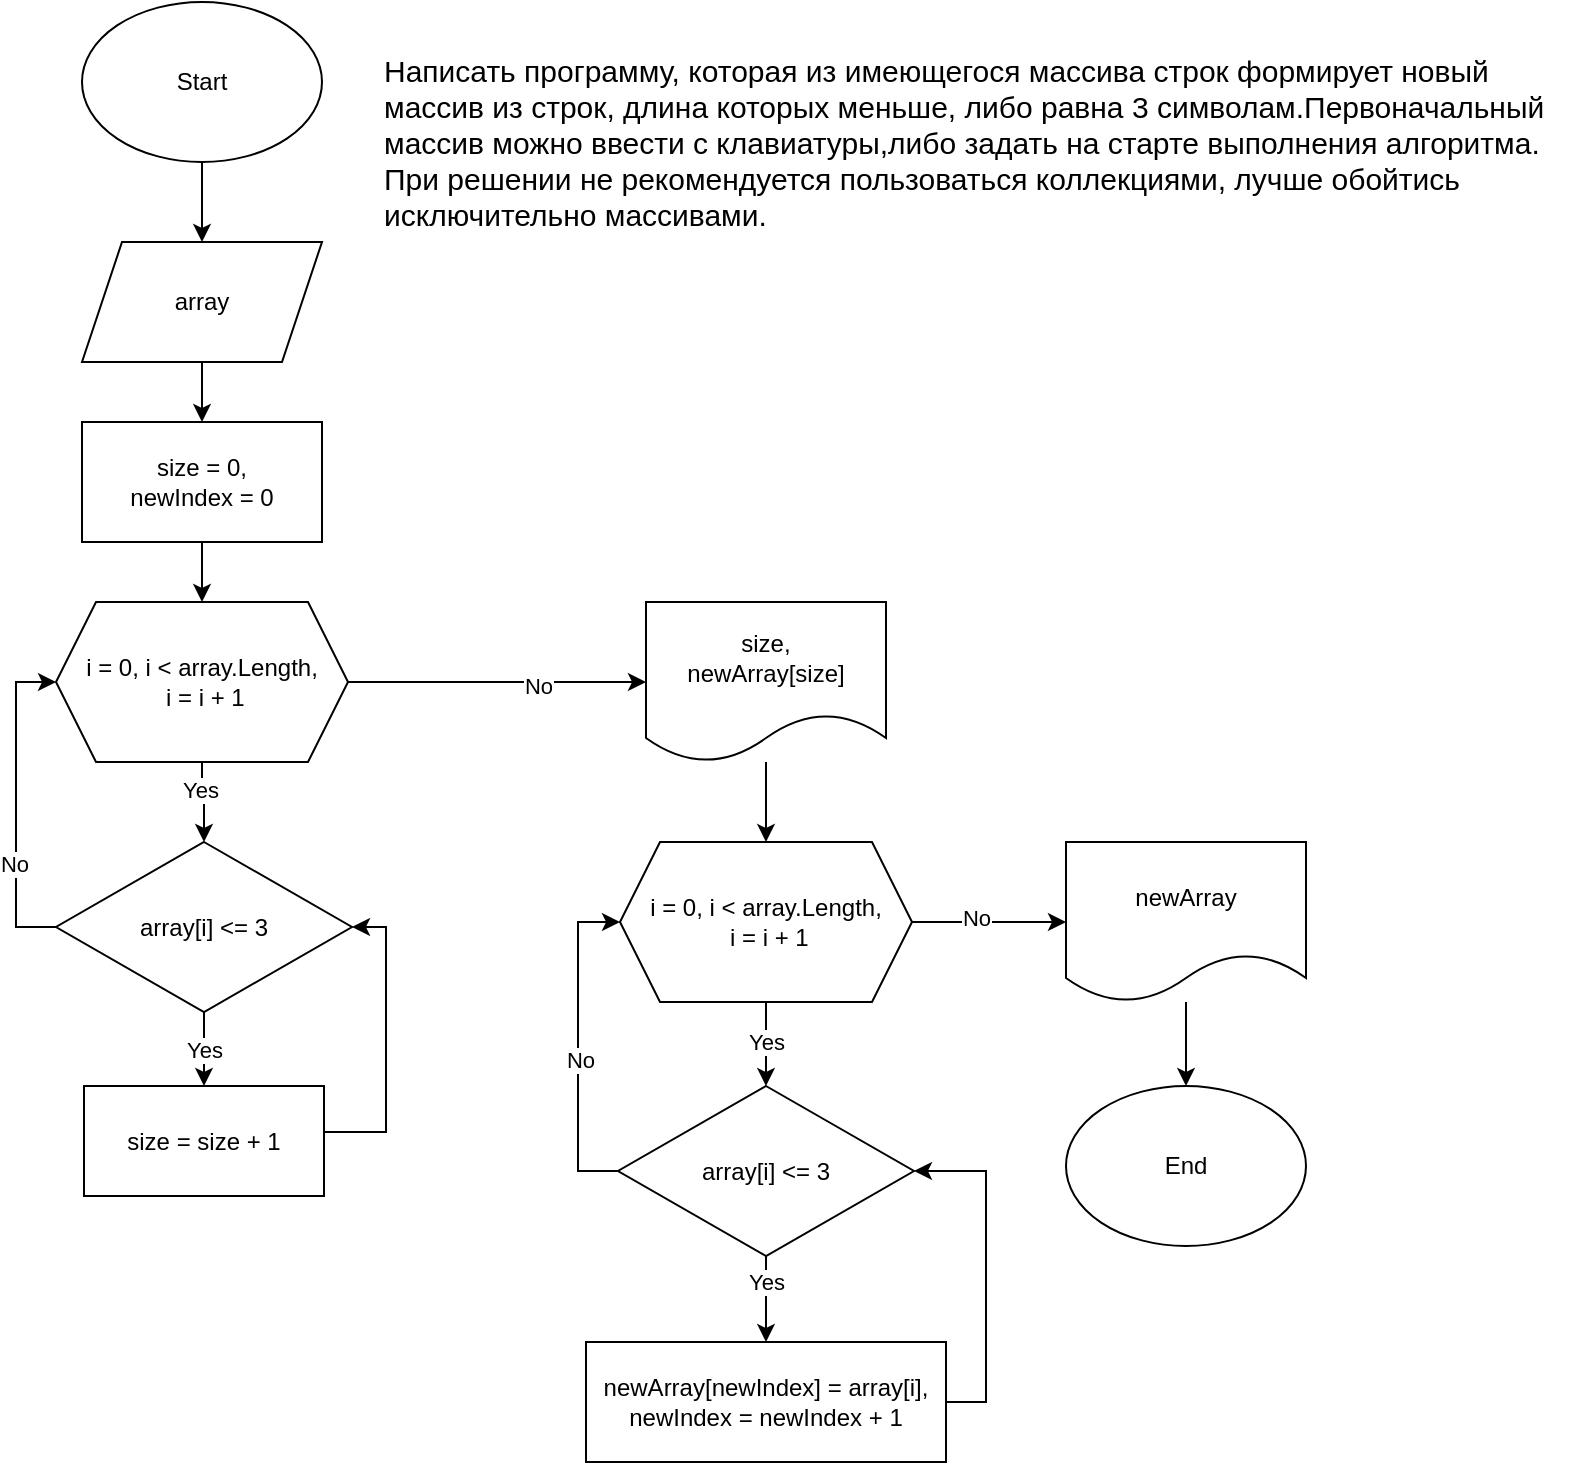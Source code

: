 <mxfile version="22.0.6" type="device">
  <diagram name="Страница — 1" id="OrKYg2rjuyZlXDkUt2P5">
    <mxGraphModel dx="1386" dy="783" grid="1" gridSize="10" guides="1" tooltips="1" connect="1" arrows="1" fold="1" page="1" pageScale="1" pageWidth="827" pageHeight="1169" math="0" shadow="0">
      <root>
        <mxCell id="0" />
        <mxCell id="1" parent="0" />
        <mxCell id="9ZPheEPlJh35rLyLeIx_-9" value="" style="edgeStyle=orthogonalEdgeStyle;rounded=0;orthogonalLoop=1;jettySize=auto;html=1;" parent="1" source="9ZPheEPlJh35rLyLeIx_-1" target="9ZPheEPlJh35rLyLeIx_-2" edge="1">
          <mxGeometry relative="1" as="geometry" />
        </mxCell>
        <mxCell id="9ZPheEPlJh35rLyLeIx_-1" value="Start" style="ellipse;whiteSpace=wrap;html=1;" parent="1" vertex="1">
          <mxGeometry x="61" y="20" width="120" height="80" as="geometry" />
        </mxCell>
        <mxCell id="9ZPheEPlJh35rLyLeIx_-10" value="" style="edgeStyle=orthogonalEdgeStyle;rounded=0;orthogonalLoop=1;jettySize=auto;html=1;" parent="1" source="9ZPheEPlJh35rLyLeIx_-2" target="9ZPheEPlJh35rLyLeIx_-3" edge="1">
          <mxGeometry relative="1" as="geometry" />
        </mxCell>
        <mxCell id="9ZPheEPlJh35rLyLeIx_-2" value="array" style="shape=parallelogram;perimeter=parallelogramPerimeter;whiteSpace=wrap;html=1;fixedSize=1;" parent="1" vertex="1">
          <mxGeometry x="61" y="140" width="120" height="60" as="geometry" />
        </mxCell>
        <mxCell id="9ZPheEPlJh35rLyLeIx_-11" value="" style="edgeStyle=orthogonalEdgeStyle;rounded=0;orthogonalLoop=1;jettySize=auto;html=1;" parent="1" source="9ZPheEPlJh35rLyLeIx_-3" target="9ZPheEPlJh35rLyLeIx_-4" edge="1">
          <mxGeometry relative="1" as="geometry" />
        </mxCell>
        <mxCell id="9ZPheEPlJh35rLyLeIx_-3" value="size = 0,&lt;br&gt;newIndex = 0" style="rounded=0;whiteSpace=wrap;html=1;" parent="1" vertex="1">
          <mxGeometry x="61" y="230" width="120" height="60" as="geometry" />
        </mxCell>
        <mxCell id="9ZPheEPlJh35rLyLeIx_-28" value="" style="edgeStyle=orthogonalEdgeStyle;rounded=0;orthogonalLoop=1;jettySize=auto;html=1;" parent="1" source="9ZPheEPlJh35rLyLeIx_-4" target="9ZPheEPlJh35rLyLeIx_-6" edge="1">
          <mxGeometry relative="1" as="geometry" />
        </mxCell>
        <mxCell id="9ZPheEPlJh35rLyLeIx_-34" value="Yes" style="edgeLabel;html=1;align=center;verticalAlign=middle;resizable=0;points=[];" parent="9ZPheEPlJh35rLyLeIx_-28" vertex="1" connectable="0">
          <mxGeometry x="-0.35" y="-1" relative="1" as="geometry">
            <mxPoint as="offset" />
          </mxGeometry>
        </mxCell>
        <mxCell id="HlCtUTqniG0Gamh1IIbH-3" value="" style="edgeStyle=orthogonalEdgeStyle;rounded=0;orthogonalLoop=1;jettySize=auto;html=1;" parent="1" source="9ZPheEPlJh35rLyLeIx_-4" target="HlCtUTqniG0Gamh1IIbH-2" edge="1">
          <mxGeometry relative="1" as="geometry" />
        </mxCell>
        <mxCell id="HlCtUTqniG0Gamh1IIbH-4" value="No" style="edgeLabel;html=1;align=center;verticalAlign=middle;resizable=0;points=[];" parent="HlCtUTqniG0Gamh1IIbH-3" vertex="1" connectable="0">
          <mxGeometry x="0.266" y="-2" relative="1" as="geometry">
            <mxPoint as="offset" />
          </mxGeometry>
        </mxCell>
        <mxCell id="9ZPheEPlJh35rLyLeIx_-4" value="i = 0, i &amp;lt; array.Length,&lt;br&gt;&amp;nbsp;i = i + 1" style="shape=hexagon;perimeter=hexagonPerimeter2;whiteSpace=wrap;html=1;fixedSize=1;" parent="1" vertex="1">
          <mxGeometry x="48" y="320" width="146" height="80" as="geometry" />
        </mxCell>
        <mxCell id="9ZPheEPlJh35rLyLeIx_-37" value="" style="edgeStyle=orthogonalEdgeStyle;rounded=0;orthogonalLoop=1;jettySize=auto;html=1;" parent="1" source="9ZPheEPlJh35rLyLeIx_-6" target="9ZPheEPlJh35rLyLeIx_-16" edge="1">
          <mxGeometry relative="1" as="geometry" />
        </mxCell>
        <mxCell id="9ZPheEPlJh35rLyLeIx_-38" value="Yes" style="edgeLabel;html=1;align=center;verticalAlign=middle;resizable=0;points=[];" parent="9ZPheEPlJh35rLyLeIx_-37" vertex="1" connectable="0">
          <mxGeometry x="0.167" relative="1" as="geometry">
            <mxPoint as="offset" />
          </mxGeometry>
        </mxCell>
        <mxCell id="9ZPheEPlJh35rLyLeIx_-42" style="edgeStyle=orthogonalEdgeStyle;rounded=0;orthogonalLoop=1;jettySize=auto;html=1;entryX=0;entryY=0.5;entryDx=0;entryDy=0;" parent="1" source="9ZPheEPlJh35rLyLeIx_-6" target="9ZPheEPlJh35rLyLeIx_-4" edge="1">
          <mxGeometry relative="1" as="geometry">
            <Array as="points">
              <mxPoint x="28" y="483" />
              <mxPoint x="28" y="360" />
            </Array>
          </mxGeometry>
        </mxCell>
        <mxCell id="9ZPheEPlJh35rLyLeIx_-43" value="No" style="edgeLabel;html=1;align=center;verticalAlign=middle;resizable=0;points=[];" parent="9ZPheEPlJh35rLyLeIx_-42" vertex="1" connectable="0">
          <mxGeometry x="-0.366" y="1" relative="1" as="geometry">
            <mxPoint as="offset" />
          </mxGeometry>
        </mxCell>
        <mxCell id="9ZPheEPlJh35rLyLeIx_-6" value="array[i] &amp;lt;= 3" style="rhombus;whiteSpace=wrap;html=1;" parent="1" vertex="1">
          <mxGeometry x="48" y="440" width="148" height="85" as="geometry" />
        </mxCell>
        <mxCell id="9ZPheEPlJh35rLyLeIx_-46" style="edgeStyle=orthogonalEdgeStyle;rounded=0;orthogonalLoop=1;jettySize=auto;html=1;entryX=1;entryY=0.5;entryDx=0;entryDy=0;exitX=1;exitY=0.5;exitDx=0;exitDy=0;" parent="1" source="9ZPheEPlJh35rLyLeIx_-16" target="9ZPheEPlJh35rLyLeIx_-6" edge="1">
          <mxGeometry relative="1" as="geometry">
            <Array as="points">
              <mxPoint x="213" y="585" />
              <mxPoint x="213" y="483" />
            </Array>
          </mxGeometry>
        </mxCell>
        <mxCell id="9ZPheEPlJh35rLyLeIx_-16" value="size = size + 1" style="rounded=0;whiteSpace=wrap;html=1;" parent="1" vertex="1">
          <mxGeometry x="62" y="562" width="120" height="55" as="geometry" />
        </mxCell>
        <mxCell id="9ZPheEPlJh35rLyLeIx_-60" value="" style="edgeStyle=orthogonalEdgeStyle;rounded=0;orthogonalLoop=1;jettySize=auto;html=1;" parent="1" source="9ZPheEPlJh35rLyLeIx_-47" target="9ZPheEPlJh35rLyLeIx_-59" edge="1">
          <mxGeometry relative="1" as="geometry" />
        </mxCell>
        <mxCell id="9ZPheEPlJh35rLyLeIx_-63" value="No" style="edgeLabel;html=1;align=center;verticalAlign=middle;resizable=0;points=[];" parent="9ZPheEPlJh35rLyLeIx_-60" vertex="1" connectable="0">
          <mxGeometry x="-0.169" y="2" relative="1" as="geometry">
            <mxPoint as="offset" />
          </mxGeometry>
        </mxCell>
        <mxCell id="9ZPheEPlJh35rLyLeIx_-64" value="" style="edgeStyle=orthogonalEdgeStyle;rounded=0;orthogonalLoop=1;jettySize=auto;html=1;" parent="1" source="9ZPheEPlJh35rLyLeIx_-47" target="9ZPheEPlJh35rLyLeIx_-50" edge="1">
          <mxGeometry relative="1" as="geometry" />
        </mxCell>
        <mxCell id="9ZPheEPlJh35rLyLeIx_-65" value="Yes" style="edgeLabel;html=1;align=center;verticalAlign=middle;resizable=0;points=[];" parent="9ZPheEPlJh35rLyLeIx_-64" vertex="1" connectable="0">
          <mxGeometry x="-0.667" relative="1" as="geometry">
            <mxPoint y="13" as="offset" />
          </mxGeometry>
        </mxCell>
        <mxCell id="9ZPheEPlJh35rLyLeIx_-47" value="i = 0, i &amp;lt; array.Length,&lt;br&gt;&amp;nbsp;i = i + 1" style="shape=hexagon;perimeter=hexagonPerimeter2;whiteSpace=wrap;html=1;fixedSize=1;" parent="1" vertex="1">
          <mxGeometry x="330" y="440" width="146" height="80" as="geometry" />
        </mxCell>
        <mxCell id="9ZPheEPlJh35rLyLeIx_-52" style="edgeStyle=orthogonalEdgeStyle;rounded=0;orthogonalLoop=1;jettySize=auto;html=1;entryX=0;entryY=0.5;entryDx=0;entryDy=0;exitX=0;exitY=0.5;exitDx=0;exitDy=0;" parent="1" source="9ZPheEPlJh35rLyLeIx_-50" target="9ZPheEPlJh35rLyLeIx_-47" edge="1">
          <mxGeometry relative="1" as="geometry" />
        </mxCell>
        <mxCell id="9ZPheEPlJh35rLyLeIx_-53" value="No" style="edgeLabel;html=1;align=center;verticalAlign=middle;resizable=0;points=[];" parent="9ZPheEPlJh35rLyLeIx_-52" vertex="1" connectable="0">
          <mxGeometry x="-0.08" y="-1" relative="1" as="geometry">
            <mxPoint as="offset" />
          </mxGeometry>
        </mxCell>
        <mxCell id="9ZPheEPlJh35rLyLeIx_-56" value="" style="edgeStyle=orthogonalEdgeStyle;rounded=0;orthogonalLoop=1;jettySize=auto;html=1;" parent="1" source="9ZPheEPlJh35rLyLeIx_-50" target="9ZPheEPlJh35rLyLeIx_-55" edge="1">
          <mxGeometry relative="1" as="geometry" />
        </mxCell>
        <mxCell id="9ZPheEPlJh35rLyLeIx_-57" value="Yes" style="edgeLabel;html=1;align=center;verticalAlign=middle;resizable=0;points=[];" parent="9ZPheEPlJh35rLyLeIx_-56" vertex="1" connectable="0">
          <mxGeometry x="-0.575" y="1" relative="1" as="geometry">
            <mxPoint x="-1" y="4" as="offset" />
          </mxGeometry>
        </mxCell>
        <mxCell id="9ZPheEPlJh35rLyLeIx_-50" value="array[i] &amp;lt;= 3" style="rhombus;whiteSpace=wrap;html=1;" parent="1" vertex="1">
          <mxGeometry x="329" y="562" width="148" height="85" as="geometry" />
        </mxCell>
        <mxCell id="9ZPheEPlJh35rLyLeIx_-58" style="edgeStyle=orthogonalEdgeStyle;rounded=0;orthogonalLoop=1;jettySize=auto;html=1;entryX=1;entryY=0.5;entryDx=0;entryDy=0;exitX=1;exitY=0.5;exitDx=0;exitDy=0;" parent="1" source="9ZPheEPlJh35rLyLeIx_-55" target="9ZPheEPlJh35rLyLeIx_-50" edge="1">
          <mxGeometry relative="1" as="geometry" />
        </mxCell>
        <mxCell id="9ZPheEPlJh35rLyLeIx_-55" value="newArray[newIndex] = array[i],&lt;br&gt;newIndex = newIndex + 1" style="rounded=0;whiteSpace=wrap;html=1;" parent="1" vertex="1">
          <mxGeometry x="313" y="690" width="180" height="60" as="geometry" />
        </mxCell>
        <mxCell id="9ZPheEPlJh35rLyLeIx_-62" value="" style="edgeStyle=orthogonalEdgeStyle;rounded=0;orthogonalLoop=1;jettySize=auto;html=1;" parent="1" source="9ZPheEPlJh35rLyLeIx_-59" target="9ZPheEPlJh35rLyLeIx_-61" edge="1">
          <mxGeometry relative="1" as="geometry" />
        </mxCell>
        <mxCell id="9ZPheEPlJh35rLyLeIx_-59" value="newArray" style="shape=document;whiteSpace=wrap;html=1;boundedLbl=1;" parent="1" vertex="1">
          <mxGeometry x="553" y="440" width="120" height="80" as="geometry" />
        </mxCell>
        <mxCell id="9ZPheEPlJh35rLyLeIx_-61" value="End" style="ellipse;whiteSpace=wrap;html=1;" parent="1" vertex="1">
          <mxGeometry x="553" y="562" width="120" height="80" as="geometry" />
        </mxCell>
        <mxCell id="HlCtUTqniG0Gamh1IIbH-1" value="&lt;font style=&quot;font-size: 15px;&quot;&gt;Написать программу, которая из имеющегося массива строк формирует новый &lt;br&gt;массив из строк, длина которых меньше, либо равна 3 символам.Первоначальный &lt;br&gt;массив можно ввести с клавиатуры,либо задать на старте выполнения алгоритма.&lt;br&gt;При решении не рекомендуется пользоваться коллекциями, лучше обойтись &lt;br&gt;исключительно массивами.&lt;/font&gt;" style="text;html=1;align=left;verticalAlign=middle;resizable=0;points=[];autosize=1;strokeColor=none;fillColor=none;strokeWidth=2;" parent="1" vertex="1">
          <mxGeometry x="210" y="40" width="600" height="100" as="geometry" />
        </mxCell>
        <mxCell id="HlCtUTqniG0Gamh1IIbH-5" value="" style="edgeStyle=orthogonalEdgeStyle;rounded=0;orthogonalLoop=1;jettySize=auto;html=1;" parent="1" source="HlCtUTqniG0Gamh1IIbH-2" target="9ZPheEPlJh35rLyLeIx_-47" edge="1">
          <mxGeometry relative="1" as="geometry" />
        </mxCell>
        <mxCell id="HlCtUTqniG0Gamh1IIbH-2" value="size,&lt;br style=&quot;border-color: var(--border-color);&quot;&gt;newArray[size]" style="shape=document;whiteSpace=wrap;html=1;boundedLbl=1;" parent="1" vertex="1">
          <mxGeometry x="343" y="320" width="120" height="80" as="geometry" />
        </mxCell>
      </root>
    </mxGraphModel>
  </diagram>
</mxfile>
